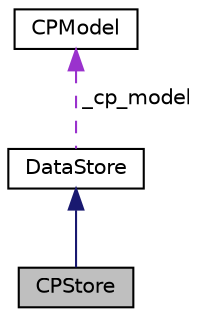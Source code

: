 digraph "CPStore"
{
  edge [fontname="Helvetica",fontsize="10",labelfontname="Helvetica",labelfontsize="10"];
  node [fontname="Helvetica",fontsize="10",shape=record];
  Node1 [label="CPStore",height=0.2,width=0.4,color="black", fillcolor="grey75", style="filled" fontcolor="black"];
  Node2 -> Node1 [dir="back",color="midnightblue",fontsize="10",style="solid",fontname="Helvetica"];
  Node2 [label="DataStore",height=0.2,width=0.4,color="black", fillcolor="white", style="filled",URL="$dc/d8a/class_data_store.html"];
  Node3 -> Node2 [dir="back",color="darkorchid3",fontsize="10",style="dashed",label=" _cp_model" ,fontname="Helvetica"];
  Node3 [label="CPModel",height=0.2,width=0.4,color="black", fillcolor="white", style="filled",URL="$df/dcf/class_c_p_model.html"];
}
